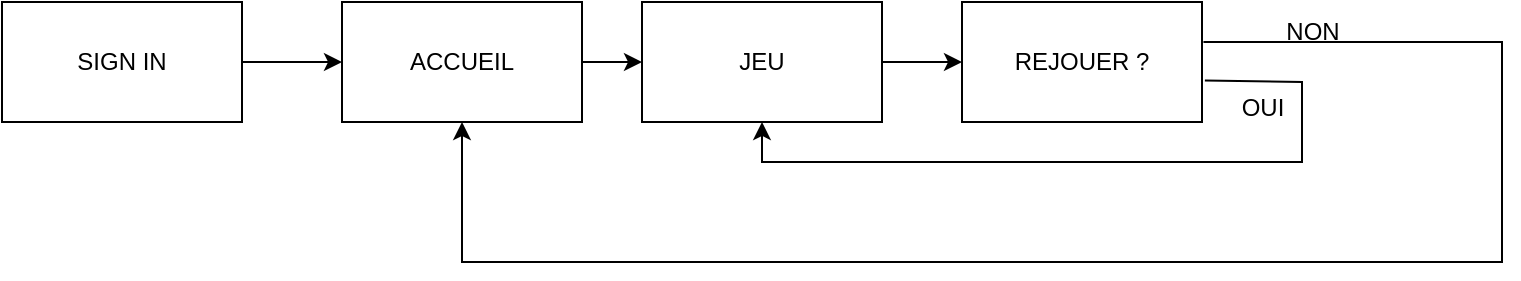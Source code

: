 <mxfile version="28.0.6">
  <diagram name="Page-1" id="u-riY6wFkD0XKsibm82M">
    <mxGraphModel dx="827" dy="979" grid="1" gridSize="10" guides="1" tooltips="1" connect="1" arrows="1" fold="1" page="1" pageScale="1" pageWidth="827" pageHeight="1169" math="0" shadow="0">
      <root>
        <mxCell id="0" />
        <mxCell id="1" parent="0" />
        <mxCell id="HeZKjyHG_rGJUpekzMKk-1" value="SIGN IN" style="rounded=0;whiteSpace=wrap;html=1;" vertex="1" parent="1">
          <mxGeometry x="40" y="300" width="120" height="60" as="geometry" />
        </mxCell>
        <mxCell id="HeZKjyHG_rGJUpekzMKk-2" value="ACCUEIL" style="rounded=0;whiteSpace=wrap;html=1;" vertex="1" parent="1">
          <mxGeometry x="210" y="300" width="120" height="60" as="geometry" />
        </mxCell>
        <mxCell id="HeZKjyHG_rGJUpekzMKk-3" value="JEU" style="rounded=0;whiteSpace=wrap;html=1;" vertex="1" parent="1">
          <mxGeometry x="360" y="300" width="120" height="60" as="geometry" />
        </mxCell>
        <mxCell id="HeZKjyHG_rGJUpekzMKk-5" value="REJOUER ?" style="rounded=0;whiteSpace=wrap;html=1;" vertex="1" parent="1">
          <mxGeometry x="520" y="300" width="120" height="60" as="geometry" />
        </mxCell>
        <mxCell id="HeZKjyHG_rGJUpekzMKk-8" value="" style="endArrow=classic;html=1;rounded=0;exitX=1;exitY=0.5;exitDx=0;exitDy=0;" edge="1" parent="1" source="HeZKjyHG_rGJUpekzMKk-2">
          <mxGeometry width="50" height="50" relative="1" as="geometry">
            <mxPoint x="280" y="440" as="sourcePoint" />
            <mxPoint x="360" y="330" as="targetPoint" />
          </mxGeometry>
        </mxCell>
        <mxCell id="HeZKjyHG_rGJUpekzMKk-10" value="" style="endArrow=classic;html=1;rounded=0;exitX=1.012;exitY=0.655;exitDx=0;exitDy=0;entryX=0.5;entryY=1;entryDx=0;entryDy=0;exitPerimeter=0;" edge="1" parent="1" source="HeZKjyHG_rGJUpekzMKk-5" target="HeZKjyHG_rGJUpekzMKk-3">
          <mxGeometry width="50" height="50" relative="1" as="geometry">
            <mxPoint x="360" y="340" as="sourcePoint" />
            <mxPoint x="394" y="340" as="targetPoint" />
            <Array as="points">
              <mxPoint x="690" y="340" />
              <mxPoint x="690" y="380" />
              <mxPoint x="420" y="380" />
            </Array>
          </mxGeometry>
        </mxCell>
        <mxCell id="HeZKjyHG_rGJUpekzMKk-11" value="" style="endArrow=classic;html=1;rounded=0;exitX=1.006;exitY=0.333;exitDx=0;exitDy=0;entryX=0.5;entryY=1;entryDx=0;entryDy=0;exitPerimeter=0;" edge="1" parent="1" source="HeZKjyHG_rGJUpekzMKk-5" target="HeZKjyHG_rGJUpekzMKk-2">
          <mxGeometry width="50" height="50" relative="1" as="geometry">
            <mxPoint x="509" y="400" as="sourcePoint" />
            <mxPoint x="289" y="430" as="targetPoint" />
            <Array as="points">
              <mxPoint x="790" y="320" />
              <mxPoint x="790" y="430" />
              <mxPoint x="270" y="430" />
            </Array>
          </mxGeometry>
        </mxCell>
        <mxCell id="HeZKjyHG_rGJUpekzMKk-12" value="NON" style="text;html=1;align=center;verticalAlign=middle;resizable=0;points=[];autosize=1;strokeColor=none;fillColor=none;" vertex="1" parent="1">
          <mxGeometry x="670" y="300" width="50" height="30" as="geometry" />
        </mxCell>
        <mxCell id="HeZKjyHG_rGJUpekzMKk-13" value="OUI" style="text;html=1;align=center;verticalAlign=middle;resizable=0;points=[];autosize=1;strokeColor=none;fillColor=none;" vertex="1" parent="1">
          <mxGeometry x="650" y="338" width="40" height="30" as="geometry" />
        </mxCell>
        <mxCell id="HeZKjyHG_rGJUpekzMKk-15" value="" style="endArrow=classic;html=1;rounded=0;exitX=1;exitY=0.5;exitDx=0;exitDy=0;entryX=0;entryY=0.5;entryDx=0;entryDy=0;" edge="1" parent="1" source="HeZKjyHG_rGJUpekzMKk-1" target="HeZKjyHG_rGJUpekzMKk-2">
          <mxGeometry width="50" height="50" relative="1" as="geometry">
            <mxPoint x="330" y="320" as="sourcePoint" />
            <mxPoint x="364" y="320" as="targetPoint" />
          </mxGeometry>
        </mxCell>
        <mxCell id="HeZKjyHG_rGJUpekzMKk-16" value="" style="endArrow=classic;html=1;rounded=0;exitX=1;exitY=0.5;exitDx=0;exitDy=0;entryX=0;entryY=0.5;entryDx=0;entryDy=0;" edge="1" parent="1" source="HeZKjyHG_rGJUpekzMKk-3" target="HeZKjyHG_rGJUpekzMKk-5">
          <mxGeometry width="50" height="50" relative="1" as="geometry">
            <mxPoint x="380" y="310" as="sourcePoint" />
            <mxPoint x="414" y="310" as="targetPoint" />
          </mxGeometry>
        </mxCell>
      </root>
    </mxGraphModel>
  </diagram>
</mxfile>

